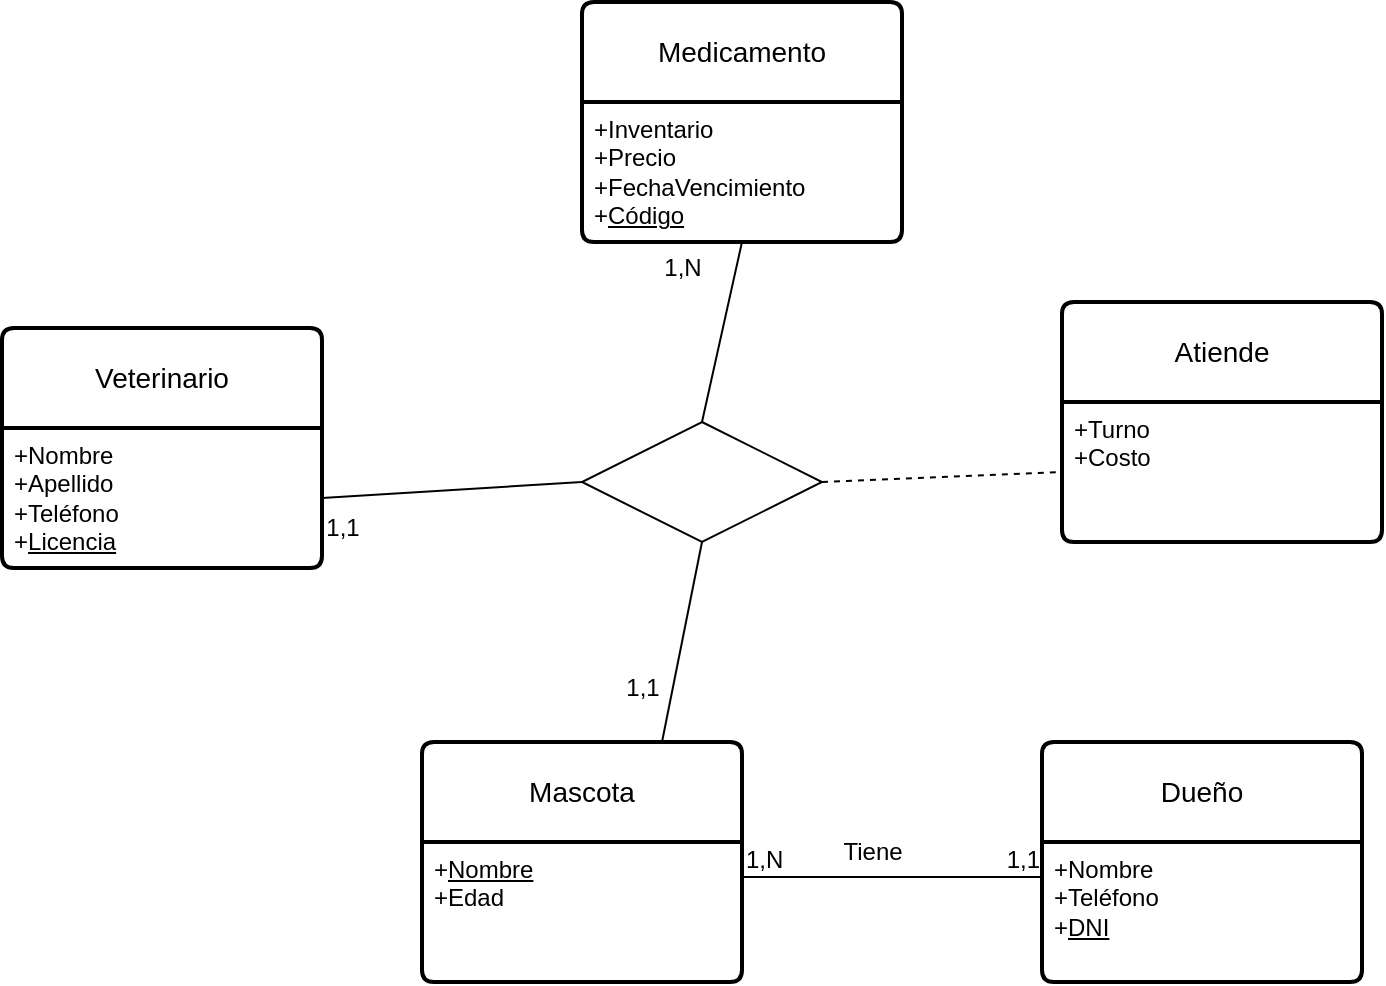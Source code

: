 <mxfile version="24.2.8" type="github">
  <diagram id="R2lEEEUBdFMjLlhIrx00" name="Page-1">
    <mxGraphModel dx="1393" dy="766" grid="1" gridSize="10" guides="1" tooltips="1" connect="1" arrows="1" fold="1" page="1" pageScale="1" pageWidth="850" pageHeight="1100" math="0" shadow="0" extFonts="Permanent Marker^https://fonts.googleapis.com/css?family=Permanent+Marker">
      <root>
        <mxCell id="0" />
        <mxCell id="1" parent="0" />
        <mxCell id="EIh1-bXNQ1MOse5Rku8A-1" value="Veterinario" style="swimlane;childLayout=stackLayout;horizontal=1;startSize=50;horizontalStack=0;rounded=1;fontSize=14;fontStyle=0;strokeWidth=2;resizeParent=0;resizeLast=1;shadow=0;dashed=0;align=center;arcSize=4;whiteSpace=wrap;html=1;" vertex="1" parent="1">
          <mxGeometry x="80" y="243" width="160" height="120" as="geometry" />
        </mxCell>
        <mxCell id="EIh1-bXNQ1MOse5Rku8A-2" value="+Nombre&lt;br&gt;+Apellido&lt;br&gt;+Teléfono&lt;div&gt;+&lt;u&gt;Licencia&lt;/u&gt;&lt;/div&gt;" style="align=left;strokeColor=none;fillColor=none;spacingLeft=4;fontSize=12;verticalAlign=top;resizable=0;rotatable=0;part=1;html=1;" vertex="1" parent="EIh1-bXNQ1MOse5Rku8A-1">
          <mxGeometry y="50" width="160" height="70" as="geometry" />
        </mxCell>
        <mxCell id="EIh1-bXNQ1MOse5Rku8A-3" value="Medicamento" style="swimlane;childLayout=stackLayout;horizontal=1;startSize=50;horizontalStack=0;rounded=1;fontSize=14;fontStyle=0;strokeWidth=2;resizeParent=0;resizeLast=1;shadow=0;dashed=0;align=center;arcSize=4;whiteSpace=wrap;html=1;" vertex="1" parent="1">
          <mxGeometry x="370" y="80" width="160" height="120" as="geometry" />
        </mxCell>
        <mxCell id="EIh1-bXNQ1MOse5Rku8A-4" value="+Inventario&lt;br&gt;+Precio&lt;br&gt;+FechaVencimiento&lt;div&gt;+&lt;u&gt;Código&lt;/u&gt;&lt;/div&gt;" style="align=left;strokeColor=none;fillColor=none;spacingLeft=4;fontSize=12;verticalAlign=top;resizable=0;rotatable=0;part=1;html=1;" vertex="1" parent="EIh1-bXNQ1MOse5Rku8A-3">
          <mxGeometry y="50" width="160" height="70" as="geometry" />
        </mxCell>
        <mxCell id="EIh1-bXNQ1MOse5Rku8A-5" value="Dueño" style="swimlane;childLayout=stackLayout;horizontal=1;startSize=50;horizontalStack=0;rounded=1;fontSize=14;fontStyle=0;strokeWidth=2;resizeParent=0;resizeLast=1;shadow=0;dashed=0;align=center;arcSize=4;whiteSpace=wrap;html=1;" vertex="1" parent="1">
          <mxGeometry x="600" y="450" width="160" height="120" as="geometry" />
        </mxCell>
        <mxCell id="EIh1-bXNQ1MOse5Rku8A-6" value="+Nombre&lt;div&gt;+Teléfono&lt;/div&gt;&lt;div&gt;+&lt;u&gt;DNI&lt;/u&gt;&lt;/div&gt;" style="align=left;strokeColor=none;fillColor=none;spacingLeft=4;fontSize=12;verticalAlign=top;resizable=0;rotatable=0;part=1;html=1;" vertex="1" parent="EIh1-bXNQ1MOse5Rku8A-5">
          <mxGeometry y="50" width="160" height="70" as="geometry" />
        </mxCell>
        <mxCell id="EIh1-bXNQ1MOse5Rku8A-7" value="Mascota" style="swimlane;childLayout=stackLayout;horizontal=1;startSize=50;horizontalStack=0;rounded=1;fontSize=14;fontStyle=0;strokeWidth=2;resizeParent=0;resizeLast=1;shadow=0;dashed=0;align=center;arcSize=4;whiteSpace=wrap;html=1;" vertex="1" parent="1">
          <mxGeometry x="290" y="450" width="160" height="120" as="geometry" />
        </mxCell>
        <mxCell id="EIh1-bXNQ1MOse5Rku8A-8" value="+&lt;u&gt;Nombre&lt;/u&gt;&lt;br&gt;+Edad" style="align=left;strokeColor=none;fillColor=none;spacingLeft=4;fontSize=12;verticalAlign=top;resizable=0;rotatable=0;part=1;html=1;" vertex="1" parent="EIh1-bXNQ1MOse5Rku8A-7">
          <mxGeometry y="50" width="160" height="70" as="geometry" />
        </mxCell>
        <mxCell id="EIh1-bXNQ1MOse5Rku8A-21" style="rounded=0;orthogonalLoop=1;jettySize=auto;html=1;exitX=0.5;exitY=1;exitDx=0;exitDy=0;entryX=0.75;entryY=0;entryDx=0;entryDy=0;endArrow=none;endFill=0;" edge="1" parent="1" source="EIh1-bXNQ1MOse5Rku8A-16" target="EIh1-bXNQ1MOse5Rku8A-7">
          <mxGeometry relative="1" as="geometry" />
        </mxCell>
        <mxCell id="EIh1-bXNQ1MOse5Rku8A-22" style="rounded=0;orthogonalLoop=1;jettySize=auto;html=1;exitX=0;exitY=0.5;exitDx=0;exitDy=0;entryX=1;entryY=0.5;entryDx=0;entryDy=0;endArrow=none;endFill=0;" edge="1" parent="1" source="EIh1-bXNQ1MOse5Rku8A-16" target="EIh1-bXNQ1MOse5Rku8A-2">
          <mxGeometry relative="1" as="geometry" />
        </mxCell>
        <mxCell id="EIh1-bXNQ1MOse5Rku8A-23" style="rounded=0;orthogonalLoop=1;jettySize=auto;html=1;exitX=0.5;exitY=0;exitDx=0;exitDy=0;entryX=0.5;entryY=1;entryDx=0;entryDy=0;endArrow=none;endFill=0;" edge="1" parent="1" source="EIh1-bXNQ1MOse5Rku8A-16" target="EIh1-bXNQ1MOse5Rku8A-4">
          <mxGeometry relative="1" as="geometry" />
        </mxCell>
        <mxCell id="EIh1-bXNQ1MOse5Rku8A-30" style="rounded=0;orthogonalLoop=1;jettySize=auto;html=1;exitX=1;exitY=0.5;exitDx=0;exitDy=0;entryX=0;entryY=0.5;entryDx=0;entryDy=0;dashed=1;endArrow=none;endFill=0;" edge="1" parent="1" source="EIh1-bXNQ1MOse5Rku8A-16" target="EIh1-bXNQ1MOse5Rku8A-29">
          <mxGeometry relative="1" as="geometry" />
        </mxCell>
        <mxCell id="EIh1-bXNQ1MOse5Rku8A-16" value="" style="shape=rhombus;perimeter=rhombusPerimeter;whiteSpace=wrap;html=1;align=center;" vertex="1" parent="1">
          <mxGeometry x="370" y="290" width="120" height="60" as="geometry" />
        </mxCell>
        <mxCell id="EIh1-bXNQ1MOse5Rku8A-17" value="" style="endArrow=none;html=1;rounded=0;exitX=1;exitY=0.25;exitDx=0;exitDy=0;entryX=0;entryY=0.25;entryDx=0;entryDy=0;" edge="1" parent="1" source="EIh1-bXNQ1MOse5Rku8A-8" target="EIh1-bXNQ1MOse5Rku8A-6">
          <mxGeometry relative="1" as="geometry">
            <mxPoint x="490" y="600" as="sourcePoint" />
            <mxPoint x="650" y="600" as="targetPoint" />
          </mxGeometry>
        </mxCell>
        <mxCell id="EIh1-bXNQ1MOse5Rku8A-18" value="1,N" style="resizable=0;html=1;whiteSpace=wrap;align=left;verticalAlign=bottom;" connectable="0" vertex="1" parent="EIh1-bXNQ1MOse5Rku8A-17">
          <mxGeometry x="-1" relative="1" as="geometry" />
        </mxCell>
        <mxCell id="EIh1-bXNQ1MOse5Rku8A-19" value="1,1" style="resizable=0;html=1;whiteSpace=wrap;align=right;verticalAlign=bottom;" connectable="0" vertex="1" parent="EIh1-bXNQ1MOse5Rku8A-17">
          <mxGeometry x="1" relative="1" as="geometry" />
        </mxCell>
        <mxCell id="EIh1-bXNQ1MOse5Rku8A-20" value="Tiene" style="text;html=1;align=center;verticalAlign=middle;resizable=0;points=[];autosize=1;strokeColor=none;fillColor=none;" vertex="1" parent="1">
          <mxGeometry x="490" y="490" width="50" height="30" as="geometry" />
        </mxCell>
        <mxCell id="EIh1-bXNQ1MOse5Rku8A-25" value="1,1" style="text;html=1;align=center;verticalAlign=middle;resizable=0;points=[];autosize=1;strokeColor=none;fillColor=none;" vertex="1" parent="1">
          <mxGeometry x="230" y="328" width="40" height="30" as="geometry" />
        </mxCell>
        <mxCell id="EIh1-bXNQ1MOse5Rku8A-26" value="1,N" style="text;html=1;align=center;verticalAlign=middle;resizable=0;points=[];autosize=1;strokeColor=none;fillColor=none;" vertex="1" parent="1">
          <mxGeometry x="400" y="198" width="40" height="30" as="geometry" />
        </mxCell>
        <mxCell id="EIh1-bXNQ1MOse5Rku8A-27" value="1,1" style="text;html=1;align=center;verticalAlign=middle;resizable=0;points=[];autosize=1;strokeColor=none;fillColor=none;" vertex="1" parent="1">
          <mxGeometry x="380" y="408" width="40" height="30" as="geometry" />
        </mxCell>
        <mxCell id="EIh1-bXNQ1MOse5Rku8A-28" value="Atiende" style="swimlane;childLayout=stackLayout;horizontal=1;startSize=50;horizontalStack=0;rounded=1;fontSize=14;fontStyle=0;strokeWidth=2;resizeParent=0;resizeLast=1;shadow=0;dashed=0;align=center;arcSize=4;whiteSpace=wrap;html=1;" vertex="1" parent="1">
          <mxGeometry x="610" y="230" width="160" height="120" as="geometry" />
        </mxCell>
        <mxCell id="EIh1-bXNQ1MOse5Rku8A-29" value="+Turno&lt;div&gt;+Costo&lt;/div&gt;" style="align=left;strokeColor=none;fillColor=none;spacingLeft=4;fontSize=12;verticalAlign=top;resizable=0;rotatable=0;part=1;html=1;" vertex="1" parent="EIh1-bXNQ1MOse5Rku8A-28">
          <mxGeometry y="50" width="160" height="70" as="geometry" />
        </mxCell>
      </root>
    </mxGraphModel>
  </diagram>
</mxfile>
